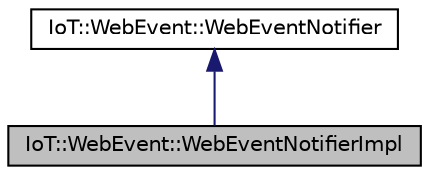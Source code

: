 digraph "IoT::WebEvent::WebEventNotifierImpl"
{
 // LATEX_PDF_SIZE
  edge [fontname="Helvetica",fontsize="10",labelfontname="Helvetica",labelfontsize="10"];
  node [fontname="Helvetica",fontsize="10",shape=record];
  Node1 [label="IoT::WebEvent::WebEventNotifierImpl",height=0.2,width=0.4,color="black", fillcolor="grey75", style="filled", fontcolor="black",tooltip="The implementation of the WebEventNotifier interface."];
  Node2 -> Node1 [dir="back",color="midnightblue",fontsize="10",style="solid"];
  Node2 [label="IoT::WebEvent::WebEventNotifier",height=0.2,width=0.4,color="black", fillcolor="white", style="filled",URL="$classIoT_1_1WebEvent_1_1WebEventNotifier.html",tooltip=" "];
}

